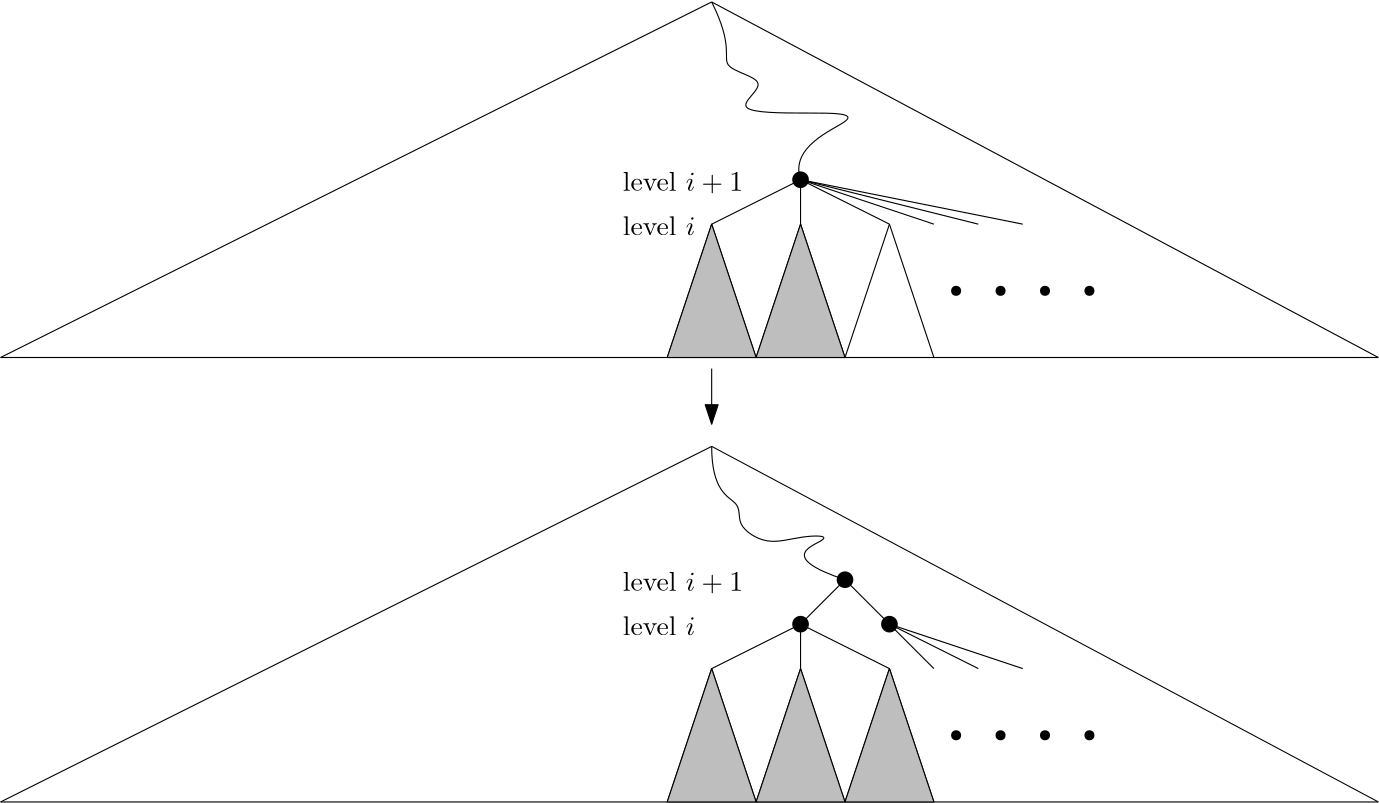 <?xml version="1.0"?>
<!DOCTYPE ipe SYSTEM "ipe.dtd">
<ipe version="70107" creator="Ipe 7.2.2">
<info created="D:20160511173712" modified="D:20160511174107"/>
<ipestyle name="basic">
<symbol name="arrow/arc(spx)">
<path stroke="sym-stroke" fill="sym-stroke" pen="sym-pen">
0 0 m
-1 0.333 l
-1 -0.333 l
h
</path>
</symbol>
<symbol name="arrow/farc(spx)">
<path stroke="sym-stroke" fill="white" pen="sym-pen">
0 0 m
-1 0.333 l
-1 -0.333 l
h
</path>
</symbol>
<symbol name="arrow/ptarc(spx)">
<path stroke="sym-stroke" fill="sym-stroke" pen="sym-pen">
0 0 m
-1 0.333 l
-0.8 0 l
-1 -0.333 l
h
</path>
</symbol>
<symbol name="arrow/fptarc(spx)">
<path stroke="sym-stroke" fill="white" pen="sym-pen">
0 0 m
-1 0.333 l
-0.8 0 l
-1 -0.333 l
h
</path>
</symbol>
<symbol name="mark/circle(sx)" transformations="translations">
<path fill="sym-stroke">
0.6 0 0 0.6 0 0 e
0.4 0 0 0.4 0 0 e
</path>
</symbol>
<symbol name="mark/disk(sx)" transformations="translations">
<path fill="sym-stroke">
0.6 0 0 0.6 0 0 e
</path>
</symbol>
<symbol name="mark/fdisk(sfx)" transformations="translations">
<group>
<path fill="sym-fill">
0.5 0 0 0.5 0 0 e
</path>
<path fill="sym-stroke" fillrule="eofill">
0.6 0 0 0.6 0 0 e
0.4 0 0 0.4 0 0 e
</path>
</group>
</symbol>
<symbol name="mark/box(sx)" transformations="translations">
<path fill="sym-stroke" fillrule="eofill">
-0.6 -0.6 m
0.6 -0.6 l
0.6 0.6 l
-0.6 0.6 l
h
-0.4 -0.4 m
0.4 -0.4 l
0.4 0.4 l
-0.4 0.4 l
h
</path>
</symbol>
<symbol name="mark/square(sx)" transformations="translations">
<path fill="sym-stroke">
-0.6 -0.6 m
0.6 -0.6 l
0.6 0.6 l
-0.6 0.6 l
h
</path>
</symbol>
<symbol name="mark/fsquare(sfx)" transformations="translations">
<group>
<path fill="sym-fill">
-0.5 -0.5 m
0.5 -0.5 l
0.5 0.5 l
-0.5 0.5 l
h
</path>
<path fill="sym-stroke" fillrule="eofill">
-0.6 -0.6 m
0.6 -0.6 l
0.6 0.6 l
-0.6 0.6 l
h
-0.4 -0.4 m
0.4 -0.4 l
0.4 0.4 l
-0.4 0.4 l
h
</path>
</group>
</symbol>
<symbol name="mark/cross(sx)" transformations="translations">
<group>
<path fill="sym-stroke">
-0.43 -0.57 m
0.57 0.43 l
0.43 0.57 l
-0.57 -0.43 l
h
</path>
<path fill="sym-stroke">
-0.43 0.57 m
0.57 -0.43 l
0.43 -0.57 l
-0.57 0.43 l
h
</path>
</group>
</symbol>
<symbol name="arrow/fnormal(spx)">
<path stroke="sym-stroke" fill="white" pen="sym-pen">
0 0 m
-1 0.333 l
-1 -0.333 l
h
</path>
</symbol>
<symbol name="arrow/pointed(spx)">
<path stroke="sym-stroke" fill="sym-stroke" pen="sym-pen">
0 0 m
-1 0.333 l
-0.8 0 l
-1 -0.333 l
h
</path>
</symbol>
<symbol name="arrow/fpointed(spx)">
<path stroke="sym-stroke" fill="white" pen="sym-pen">
0 0 m
-1 0.333 l
-0.8 0 l
-1 -0.333 l
h
</path>
</symbol>
<symbol name="arrow/linear(spx)">
<path stroke="sym-stroke" pen="sym-pen">
-1 0.333 m
0 0 l
-1 -0.333 l
</path>
</symbol>
<symbol name="arrow/fdouble(spx)">
<path stroke="sym-stroke" fill="white" pen="sym-pen">
0 0 m
-1 0.333 l
-1 -0.333 l
h
-1 0 m
-2 0.333 l
-2 -0.333 l
h
</path>
</symbol>
<symbol name="arrow/double(spx)">
<path stroke="sym-stroke" fill="sym-stroke" pen="sym-pen">
0 0 m
-1 0.333 l
-1 -0.333 l
h
-1 0 m
-2 0.333 l
-2 -0.333 l
h
</path>
</symbol>
<pen name="heavier" value="0.8"/>
<pen name="fat" value="1.2"/>
<pen name="ultrafat" value="2"/>
<symbolsize name="large" value="5"/>
<symbolsize name="small" value="2"/>
<symbolsize name="tiny" value="1.1"/>
<arrowsize name="large" value="10"/>
<arrowsize name="small" value="5"/>
<arrowsize name="tiny" value="3"/>
<color name="red" value="1 0 0"/>
<color name="green" value="0 1 0"/>
<color name="blue" value="0 0 1"/>
<color name="yellow" value="1 1 0"/>
<color name="orange" value="1 0.647 0"/>
<color name="gold" value="1 0.843 0"/>
<color name="purple" value="0.627 0.125 0.941"/>
<color name="gray" value="0.745"/>
<color name="brown" value="0.647 0.165 0.165"/>
<color name="navy" value="0 0 0.502"/>
<color name="pink" value="1 0.753 0.796"/>
<color name="seagreen" value="0.18 0.545 0.341"/>
<color name="turquoise" value="0.251 0.878 0.816"/>
<color name="violet" value="0.933 0.51 0.933"/>
<color name="darkblue" value="0 0 0.545"/>
<color name="darkcyan" value="0 0.545 0.545"/>
<color name="darkgray" value="0.663"/>
<color name="darkgreen" value="0 0.392 0"/>
<color name="darkmagenta" value="0.545 0 0.545"/>
<color name="darkorange" value="1 0.549 0"/>
<color name="darkred" value="0.545 0 0"/>
<color name="lightblue" value="0.678 0.847 0.902"/>
<color name="lightcyan" value="0.878 1 1"/>
<color name="lightgray" value="0.827"/>
<color name="lightgreen" value="0.565 0.933 0.565"/>
<color name="lightyellow" value="1 1 0.878"/>
<dashstyle name="dashed" value="[4] 0"/>
<dashstyle name="dotted" value="[1 3] 0"/>
<dashstyle name="dash dotted" value="[4 2 1 2] 0"/>
<dashstyle name="dash dot dotted" value="[4 2 1 2 1 2] 0"/>
<textsize name="large" value="\large"/>
<textsize name="Large" value="\Large"/>
<textsize name="LARGE" value="\LARGE"/>
<textsize name="huge" value="\huge"/>
<textsize name="Huge" value="\Huge"/>
<textsize name="small" value="\small"/>
<textsize name="footnote" value="\footnotesize"/>
<textsize name="tiny" value="\tiny"/>
<textstyle name="center" begin="\begin{center}" end="\end{center}"/>
<textstyle name="itemize" begin="\begin{itemize}" end="\end{itemize}"/>
<textstyle name="item" begin="\begin{itemize}\item{}" end="\end{itemize}"/>
<gridsize name="4 pts" value="4"/>
<gridsize name="8 pts (~3 mm)" value="8"/>
<gridsize name="16 pts (~6 mm)" value="16"/>
<gridsize name="32 pts (~12 mm)" value="32"/>
<gridsize name="10 pts (~3.5 mm)" value="10"/>
<gridsize name="20 pts (~7 mm)" value="20"/>
<gridsize name="14 pts (~5 mm)" value="14"/>
<gridsize name="28 pts (~10 mm)" value="28"/>
<gridsize name="56 pts (~20 mm)" value="56"/>
<anglesize name="90 deg" value="90"/>
<anglesize name="60 deg" value="60"/>
<anglesize name="45 deg" value="45"/>
<anglesize name="30 deg" value="30"/>
<anglesize name="22.5 deg" value="22.5"/>
<opacity name="10%" value="0.1"/>
<opacity name="30%" value="0.3"/>
<opacity name="50%" value="0.5"/>
<opacity name="75%" value="0.75"/>
<tiling name="falling" angle="-60" step="4" width="1"/>
<tiling name="rising" angle="30" step="4" width="1"/>
</ipestyle>
<page>
<layer name="alpha"/>
<view layers="alpha" active="alpha"/>
<path layer="alpha" stroke="black">
288 800 m
32 672 l
</path>
<path stroke="black">
288 800 m
528 672 l
</path>
<path stroke="black">
32 672 m
528 672 l
</path>
<path stroke="black">
352 720 m
368 672 l
</path>
<path stroke="black">
352 720 m
336 672 l
</path>
<path stroke="black">
320 720 m
336 672 l
</path>
<path stroke="black">
320 720 m
304 672 l
</path>
<path stroke="black">
304 672 m
288 720 l
</path>
<path stroke="black">
272 672 m
288 720 l
</path>
<use name="mark/disk(sx)" pos="320 736" size="large" stroke="black"/>
<path stroke="black">
288 720 m
320 736 l
</path>
<path stroke="black">
320 720 m
320 736 l
</path>
<path stroke="black">
352 720 m
320 736 l
</path>
<path stroke="black">
320 736 m
384 720 l
</path>
<path stroke="black">
320 736 m
368 720 l
368 720 l
</path>
<path stroke="black">
320 736 m
400 720 l
</path>
<use name="mark/disk(sx)" pos="376 696" size="normal" stroke="black"/>
<use name="mark/disk(sx)" pos="392 696" size="normal" stroke="black"/>
<use name="mark/disk(sx)" pos="408 696" size="normal" stroke="black"/>
<use name="mark/disk(sx)" pos="424 696" size="normal" stroke="black"/>
<path stroke="black" fill="gray">
272 672 m
288 720 l
304 672 l
272 672 l
</path>
<path stroke="black" fill="gray">
320 720 m
336 672 l
304 672 l
320 720 l
</path>
<text matrix="1 0 0 1 4 -8" transformations="translations" pos="252 724" stroke="black" type="label" width="26.125" height="6.918" depth="0" valign="baseline">level $i$</text>
<text matrix="1 0 0 1 -4 -8" transformations="translations" pos="260 740" stroke="black" type="label" width="43.283" height="6.919" depth="0.83" valign="baseline">level $i+1$</text>
<path matrix="1 0 0 1 0 -160" stroke="black">
288 800 m
32 672 l
</path>
<path matrix="1 0 0 1 0 -160" stroke="black">
288 800 m
528 672 l
</path>
<path matrix="1 0 0 1 0 -160" stroke="black">
32 672 m
528 672 l
</path>
<path matrix="1 0 0 1 0 -160" stroke="black">
352 720 m
368 672 l
</path>
<path matrix="1 0 0 1 0 -160" stroke="black">
352 720 m
336 672 l
</path>
<path matrix="1 0 0 1 0 -160" stroke="black">
320 720 m
336 672 l
</path>
<path matrix="1 0 0 1 0 -160" stroke="black">
320 720 m
304 672 l
</path>
<path matrix="1 0 0 1 0 -160" stroke="black">
304 672 m
288 720 l
</path>
<path matrix="1 0 0 1 0 -160" stroke="black">
272 672 m
288 720 l
</path>
<use matrix="1 0 0 1 0 -160" name="mark/disk(sx)" pos="320 736" size="large" stroke="black"/>
<path matrix="1 0 0 1 0 -160" stroke="black">
288 720 m
320 736 l
</path>
<path matrix="1 0 0 1 0 -160" stroke="black">
320 720 m
320 736 l
</path>
<path matrix="1 0 0 1 0 -160" stroke="black">
352 720 m
320 736 l
</path>
<use matrix="1 0 0 1 0 -160" name="mark/disk(sx)" pos="376 696" size="normal" stroke="black"/>
<use matrix="1 0 0 1 0 -160" name="mark/disk(sx)" pos="392 696" size="normal" stroke="black"/>
<use matrix="1 0 0 1 0 -160" name="mark/disk(sx)" pos="408 696" size="normal" stroke="black"/>
<use matrix="1 0 0 1 0 -160" name="mark/disk(sx)" pos="424 696" size="normal" stroke="black"/>
<path matrix="1 0 0 1 0 -160" stroke="black" fill="gray">
272 672 m
288 720 l
304 672 l
272 672 l
</path>
<path matrix="1 0 0 1 0 -160" stroke="black" fill="gray">
320 720 m
336 672 l
304 672 l
320 720 l
</path>
<text matrix="1 0 0 1 4 -152" transformations="translations" pos="252 724" stroke="black" type="label" width="26.125" height="6.918" depth="0" valign="baseline">level $i$</text>
<text matrix="1 0 0 1 -4 -152" transformations="translations" pos="260 740" stroke="black" type="label" width="43.283" height="6.919" depth="0.83" valign="baseline">level $i+1$</text>
<path stroke="black" fill="gray">
336 512 m
352 560 l
368 512 l
336 512 l
</path>
<use name="mark/disk(sx)" pos="352 576" size="large" stroke="black"/>
<path stroke="black" fill="gray">
352 576 m
368 560 l
</path>
<path stroke="black" fill="gray">
352 576 m
384 560 l
</path>
<path stroke="black" fill="gray">
352 576 m
400 560 l
</path>
<use name="mark/disk(sx)" pos="336 592" size="large" stroke="black"/>
<path stroke="black" fill="gray">
320 576 m
336 592 l
</path>
<path stroke="black" fill="gray">
352 576 m
336 592 l
</path>
<path stroke="black" fill="gray" arrow="normal/normal">
288 668 m
288 648 l
</path>
<path stroke="black">
288 800 m
296 784
288 776
312 772
292 760
324 760
348 760
316 748
320 736 c
</path>
<path stroke="black">
288 640 m
288 624
300 620
296 612
308 604
320 608
336 608
312 600
336 592 c
</path>
</page>
</ipe>
